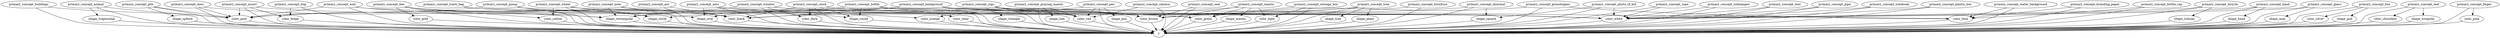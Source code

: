 strict digraph  {
primary_concept_rope;
y;
color_white;
primary_concept_insect;
color_green;
primary_concept_buildings;
color_grey;
color_beige;
primary_concept_animal;
shape_trapezoidal;
primary_concept_ants;
color_brown;
shape_oval;
color_orange;
primary_concept_box;
color_silver;
shape_god;
primary_concept_trash_bag;
color_black;
primary_concept_pile;
shape_sphere;
primary_concept_background;
shape_rectangular;
primary_concept_wall;
primary_concept_bee;
color_yellow;
primary_concept_grasshopper;
primary_concept_seal;
primary_concept_water_background;
color_blue;
primary_concept_toiletpaper;
primary_concept_storage_box;
color_light;
primary_concept_wheel;
color_red;
shape_circle;
primary_concept_dog;
primary_concept_pump;
shape_round;
primary_concept_branding_paper;
primary_concept_text;
primary_concept_bottle;
primary_concept_bottle_cap;
primary_concept_pipe;
primary_concept_ant;
primary_concept_bicycle;
shape_tubular;
primary_concept_tree;
shape_tree;
shape_plant;
color_clear;
primary_concept_sign;
shape_triangle;
primary_concept_notebook;
primary_concept_plastic_box;
color_gold;
primary_concept_note;
primary_concept_photo_of_kid;
shape_square;
primary_concept_clock;
color_dark;
primary_concept_mantis;
shape_mantis;
primary_concept_door;
primary_concept_doormat;
primary_concept_leaf;
color_chocolate;
shape_irregular;
primary_concept_praying_mantis;
shape_line;
primary_concept_finger;
color_pink;
primary_concept_furniture;
primary_concept_window;
primary_concept_hand;
shape_hand;
primary_concept_glass;
shape_man;
primary_concept_pen;
shape_pen;
primary_concept_camera;
primary_concept_rope -> y;
primary_concept_rope -> color_white;
color_white -> y;
primary_concept_insect -> y;
primary_concept_insect -> color_green;
primary_concept_insect -> color_beige;
primary_concept_insect -> color_grey;
color_green -> y;
primary_concept_buildings -> y;
primary_concept_buildings -> color_grey;
color_grey -> y;
color_beige -> y;
primary_concept_animal -> y;
primary_concept_animal -> color_grey;
primary_concept_animal -> shape_trapezoidal;
shape_trapezoidal -> y;
primary_concept_ants -> y;
primary_concept_ants -> color_brown;
primary_concept_ants -> shape_oval;
primary_concept_ants -> color_orange;
color_brown -> y;
shape_oval -> y;
color_orange -> y;
primary_concept_box -> y;
primary_concept_box -> color_silver;
primary_concept_box -> shape_god;
color_silver -> y;
shape_god -> y;
primary_concept_trash_bag -> y;
primary_concept_trash_bag -> color_black;
color_black -> y;
primary_concept_pile -> y;
primary_concept_pile -> color_grey;
primary_concept_pile -> shape_sphere;
shape_sphere -> y;
primary_concept_background -> y;
primary_concept_background -> color_green;
primary_concept_background -> shape_oval;
primary_concept_background -> color_brown;
primary_concept_background -> shape_rectangular;
primary_concept_background -> color_white;
primary_concept_background -> color_black;
primary_concept_background -> color_blue;
shape_rectangular -> y;
primary_concept_wall -> y;
primary_concept_wall -> color_grey;
primary_concept_wall -> shape_rectangular;
primary_concept_wall -> color_white;
primary_concept_bee -> y;
primary_concept_bee -> color_black;
primary_concept_bee -> shape_oval;
primary_concept_bee -> color_yellow;
primary_concept_bee -> color_gold;
primary_concept_bee -> shape_circle;
color_yellow -> y;
primary_concept_grasshopper -> y;
primary_concept_grasshopper -> color_green;
primary_concept_grasshopper -> color_blue;
primary_concept_seal -> y;
primary_concept_seal -> color_brown;
primary_concept_water_background -> y;
primary_concept_water_background -> color_blue;
color_blue -> y;
primary_concept_toiletpaper -> y;
primary_concept_toiletpaper -> color_white;
primary_concept_storage_box -> y;
primary_concept_storage_box -> color_light;
primary_concept_storage_box -> color_brown;
color_light -> y;
primary_concept_wheel -> y;
primary_concept_wheel -> color_red;
primary_concept_wheel -> shape_circle;
primary_concept_wheel -> color_yellow;
color_red -> y;
shape_circle -> y;
primary_concept_dog -> y;
primary_concept_dog -> color_beige;
primary_concept_pump -> y;
primary_concept_pump -> color_grey;
primary_concept_pump -> shape_round;
primary_concept_pump -> color_black;
shape_round -> y;
primary_concept_branding_paper -> y;
primary_concept_branding_paper -> color_blue;
primary_concept_text -> y;
primary_concept_text -> color_white;
primary_concept_bottle -> y;
primary_concept_bottle -> color_white;
primary_concept_bottle -> color_clear;
primary_concept_bottle -> shape_round;
primary_concept_bottle -> shape_circle;
primary_concept_bottle_cap -> y;
primary_concept_bottle_cap -> color_blue;
primary_concept_pipe -> y;
primary_concept_pipe -> color_white;
primary_concept_ant -> y;
primary_concept_ant -> color_black;
primary_concept_bicycle -> y;
primary_concept_bicycle -> color_white;
primary_concept_bicycle -> shape_tubular;
shape_tubular -> y;
primary_concept_tree -> y;
primary_concept_tree -> color_brown;
primary_concept_tree -> shape_tree;
primary_concept_tree -> color_green;
primary_concept_tree -> shape_plant;
shape_tree -> y;
shape_plant -> y;
color_clear -> y;
primary_concept_sign -> y;
primary_concept_sign -> color_red;
primary_concept_sign -> shape_triangle;
primary_concept_sign -> color_white;
shape_triangle -> y;
primary_concept_notebook -> y;
primary_concept_notebook -> color_white;
primary_concept_plastic_box -> y;
primary_concept_plastic_box -> color_white;
color_gold -> y;
primary_concept_note -> y;
primary_concept_note -> color_white;
primary_concept_note -> shape_rectangular;
primary_concept_photo_of_kid -> y;
primary_concept_photo_of_kid -> color_white;
primary_concept_photo_of_kid -> shape_square;
shape_square -> y;
primary_concept_clock -> y;
primary_concept_clock -> color_white;
primary_concept_clock -> shape_round;
primary_concept_clock -> color_dark;
primary_concept_clock -> color_brown;
primary_concept_clock -> color_black;
color_dark -> y;
primary_concept_mantis -> y;
primary_concept_mantis -> color_light;
primary_concept_mantis -> shape_mantis;
primary_concept_mantis -> color_green;
primary_concept_mantis -> color_orange;
shape_mantis -> y;
primary_concept_door -> y;
primary_concept_door -> color_grey;
primary_concept_door -> shape_rectangular;
primary_concept_doormat -> y;
primary_concept_doormat -> color_grey;
primary_concept_doormat -> shape_square;
primary_concept_leaf -> y;
primary_concept_leaf -> color_chocolate;
primary_concept_leaf -> shape_irregular;
color_chocolate -> y;
shape_irregular -> y;
primary_concept_praying_mantis -> y;
primary_concept_praying_mantis -> color_red;
primary_concept_praying_mantis -> shape_line;
shape_line -> y;
primary_concept_finger -> y;
primary_concept_finger -> color_pink;
color_pink -> y;
primary_concept_furniture -> y;
primary_concept_furniture -> color_brown;
primary_concept_window -> y;
primary_concept_window -> color_dark;
primary_concept_window -> shape_rectangular;
primary_concept_window -> color_brown;
primary_concept_window -> color_white;
primary_concept_hand -> y;
primary_concept_hand -> color_white;
primary_concept_hand -> shape_hand;
shape_hand -> y;
primary_concept_glass -> y;
primary_concept_glass -> color_white;
primary_concept_glass -> shape_man;
shape_man -> y;
primary_concept_pen -> y;
primary_concept_pen -> color_red;
primary_concept_pen -> shape_pen;
primary_concept_pen -> color_black;
shape_pen -> y;
primary_concept_camera -> y;
primary_concept_camera -> color_red;
}
